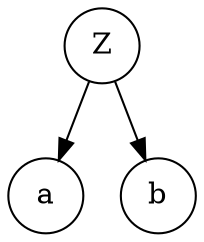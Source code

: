 digraph{
	// ratio=fill;
	// size="3,2!"
	dpi=100
	a[regular=true];
	b[regular=true];
	Z[regular=true];
	Z -> a;
	Z -> b;
}
